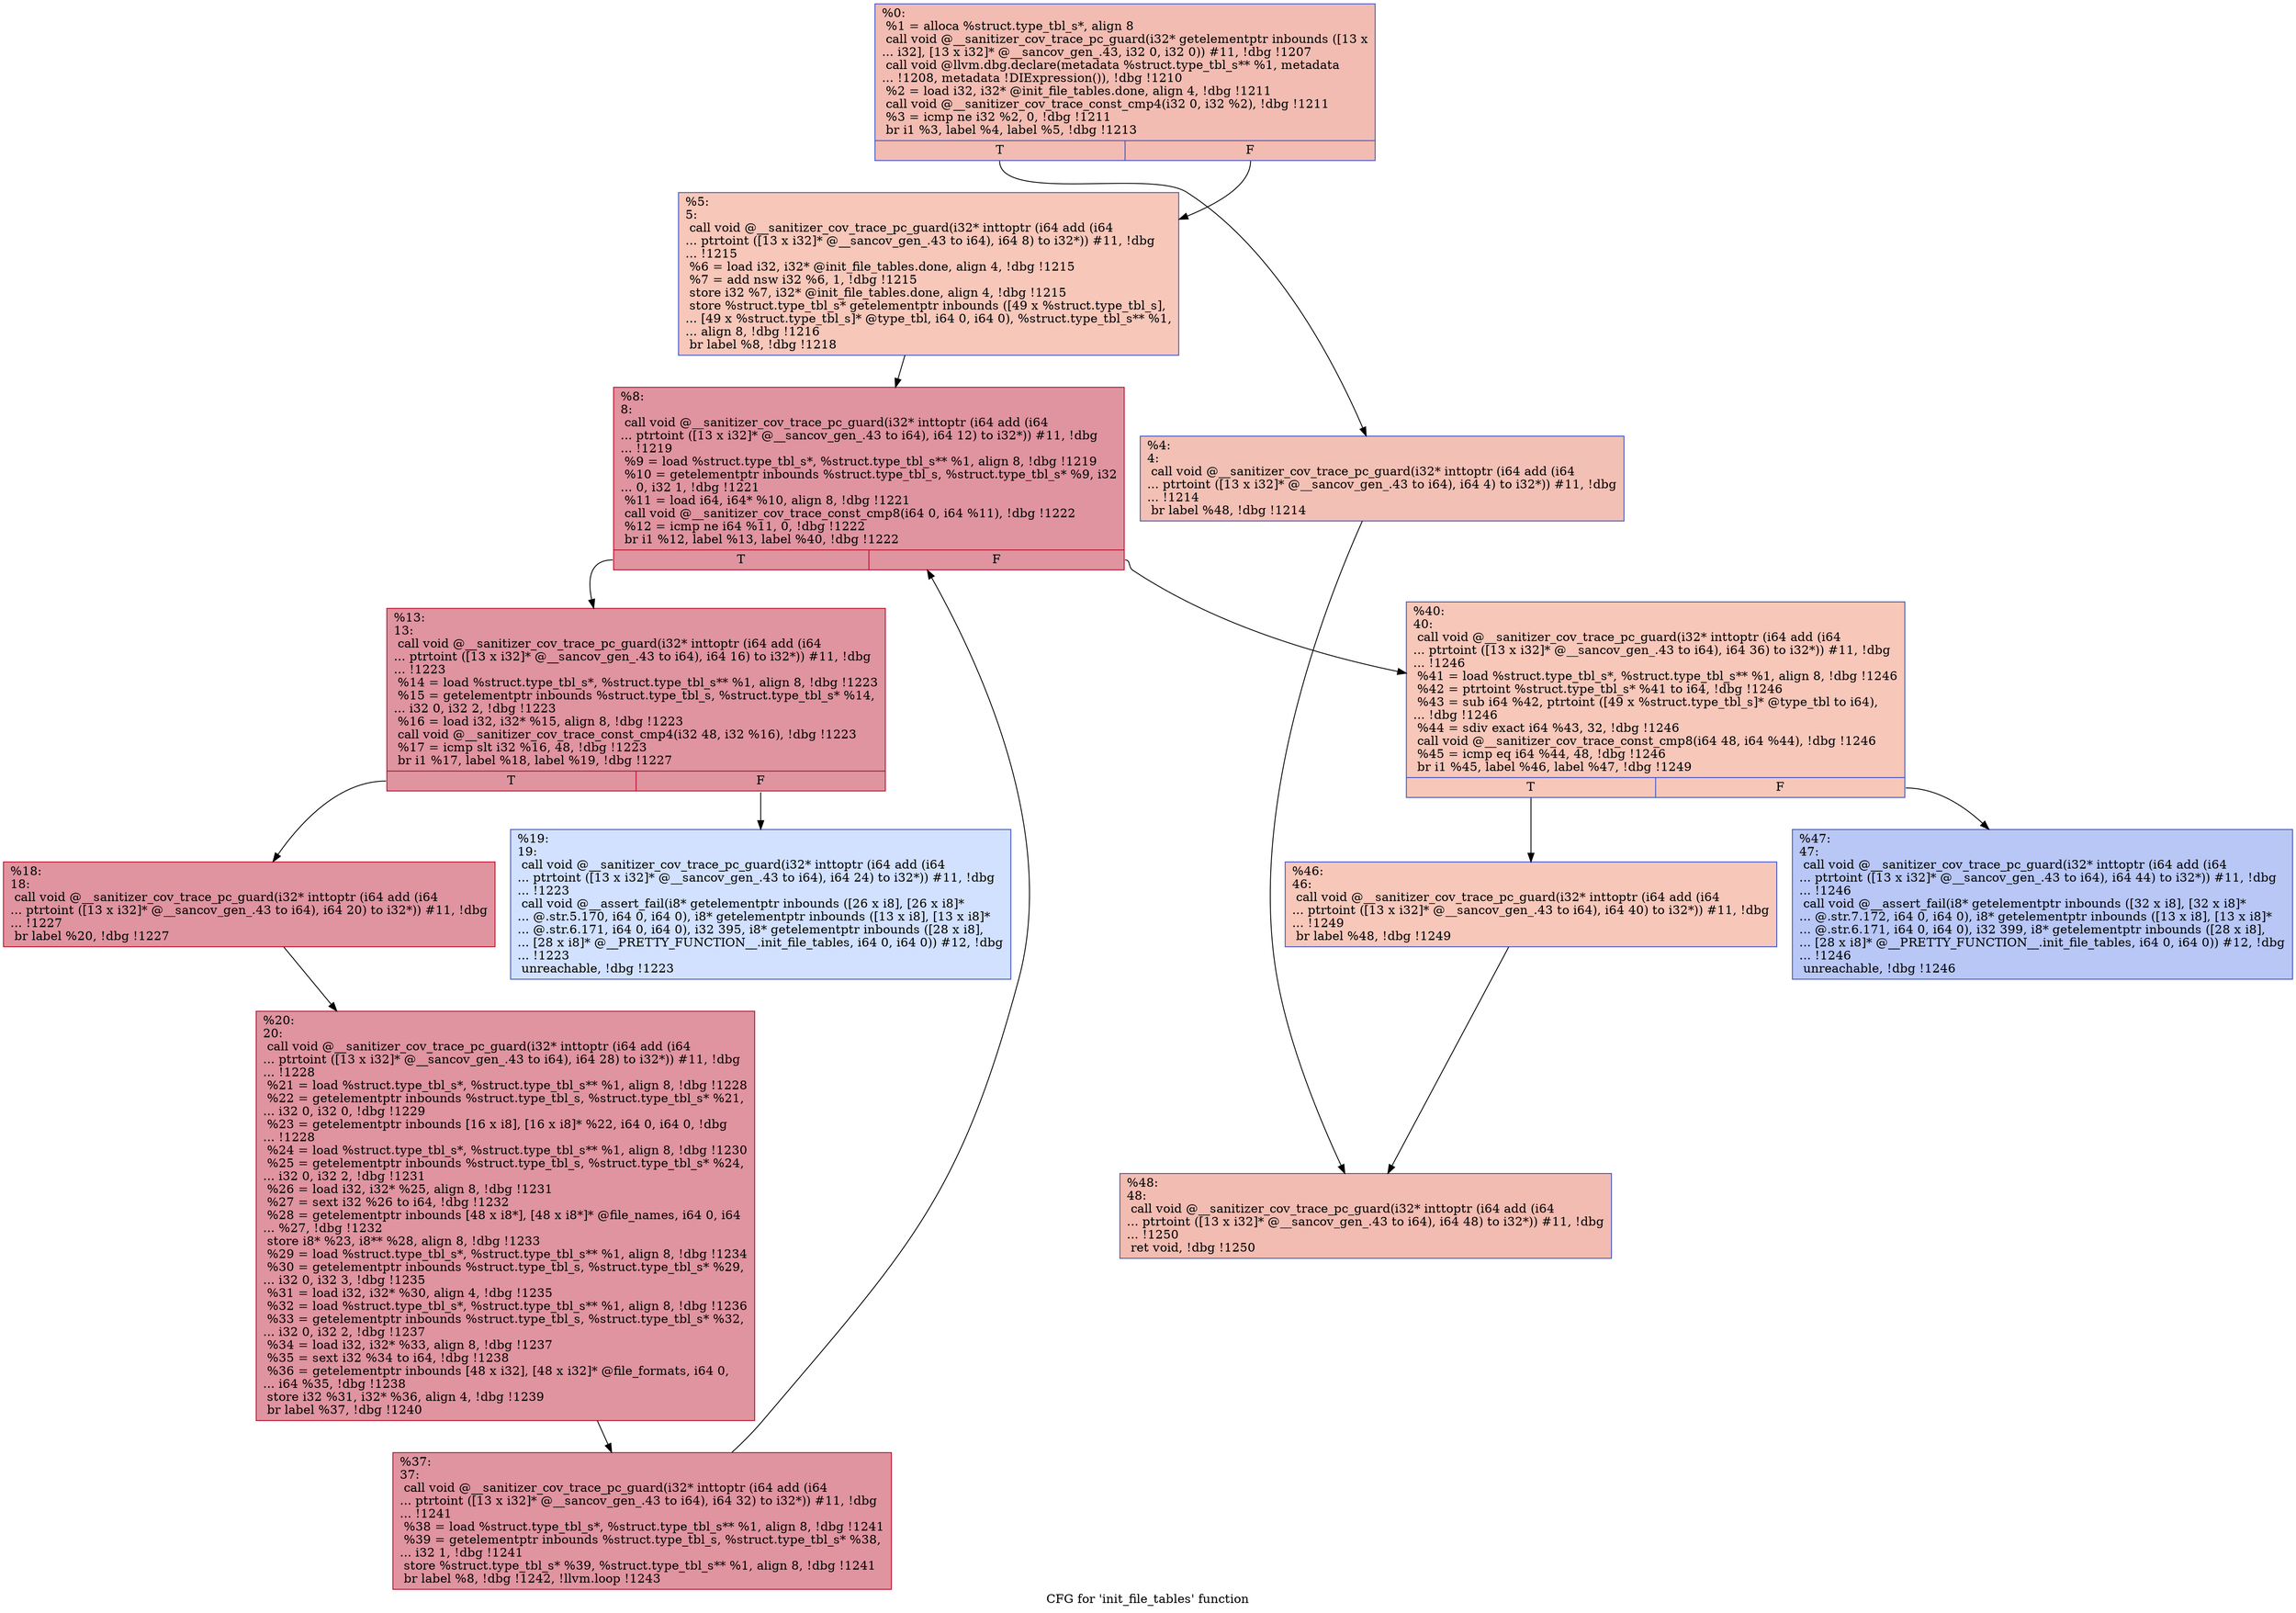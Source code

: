 digraph "CFG for 'init_file_tables' function" {
	label="CFG for 'init_file_tables' function";

	Node0x5555557f5870 [shape=record,color="#3d50c3ff", style=filled, fillcolor="#e1675170",label="{%0:\l  %1 = alloca %struct.type_tbl_s*, align 8\l  call void @__sanitizer_cov_trace_pc_guard(i32* getelementptr inbounds ([13 x\l... i32], [13 x i32]* @__sancov_gen_.43, i32 0, i32 0)) #11, !dbg !1207\l  call void @llvm.dbg.declare(metadata %struct.type_tbl_s** %1, metadata\l... !1208, metadata !DIExpression()), !dbg !1210\l  %2 = load i32, i32* @init_file_tables.done, align 4, !dbg !1211\l  call void @__sanitizer_cov_trace_const_cmp4(i32 0, i32 %2), !dbg !1211\l  %3 = icmp ne i32 %2, 0, !dbg !1211\l  br i1 %3, label %4, label %5, !dbg !1213\l|{<s0>T|<s1>F}}"];
	Node0x5555557f5870:s0 -> Node0x555555803430;
	Node0x5555557f5870:s1 -> Node0x555555803480;
	Node0x555555803430 [shape=record,color="#3d50c3ff", style=filled, fillcolor="#e5705870",label="{%4:\l4:                                                \l  call void @__sanitizer_cov_trace_pc_guard(i32* inttoptr (i64 add (i64\l... ptrtoint ([13 x i32]* @__sancov_gen_.43 to i64), i64 4) to i32*)) #11, !dbg\l... !1214\l  br label %48, !dbg !1214\l}"];
	Node0x555555803430 -> Node0x5555558037a0;
	Node0x555555803480 [shape=record,color="#3d50c3ff", style=filled, fillcolor="#ec7f6370",label="{%5:\l5:                                                \l  call void @__sanitizer_cov_trace_pc_guard(i32* inttoptr (i64 add (i64\l... ptrtoint ([13 x i32]* @__sancov_gen_.43 to i64), i64 8) to i32*)) #11, !dbg\l... !1215\l  %6 = load i32, i32* @init_file_tables.done, align 4, !dbg !1215\l  %7 = add nsw i32 %6, 1, !dbg !1215\l  store i32 %7, i32* @init_file_tables.done, align 4, !dbg !1215\l  store %struct.type_tbl_s* getelementptr inbounds ([49 x %struct.type_tbl_s],\l... [49 x %struct.type_tbl_s]* @type_tbl, i64 0, i64 0), %struct.type_tbl_s** %1,\l... align 8, !dbg !1216\l  br label %8, !dbg !1218\l}"];
	Node0x555555803480 -> Node0x5555558034d0;
	Node0x5555558034d0 [shape=record,color="#b70d28ff", style=filled, fillcolor="#b70d2870",label="{%8:\l8:                                                \l  call void @__sanitizer_cov_trace_pc_guard(i32* inttoptr (i64 add (i64\l... ptrtoint ([13 x i32]* @__sancov_gen_.43 to i64), i64 12) to i32*)) #11, !dbg\l... !1219\l  %9 = load %struct.type_tbl_s*, %struct.type_tbl_s** %1, align 8, !dbg !1219\l  %10 = getelementptr inbounds %struct.type_tbl_s, %struct.type_tbl_s* %9, i32\l... 0, i32 1, !dbg !1221\l  %11 = load i64, i64* %10, align 8, !dbg !1221\l  call void @__sanitizer_cov_trace_const_cmp8(i64 0, i64 %11), !dbg !1222\l  %12 = icmp ne i64 %11, 0, !dbg !1222\l  br i1 %12, label %13, label %40, !dbg !1222\l|{<s0>T|<s1>F}}"];
	Node0x5555558034d0:s0 -> Node0x555555803520;
	Node0x5555558034d0:s1 -> Node0x5555558036b0;
	Node0x555555803520 [shape=record,color="#b70d28ff", style=filled, fillcolor="#b70d2870",label="{%13:\l13:                                               \l  call void @__sanitizer_cov_trace_pc_guard(i32* inttoptr (i64 add (i64\l... ptrtoint ([13 x i32]* @__sancov_gen_.43 to i64), i64 16) to i32*)) #11, !dbg\l... !1223\l  %14 = load %struct.type_tbl_s*, %struct.type_tbl_s** %1, align 8, !dbg !1223\l  %15 = getelementptr inbounds %struct.type_tbl_s, %struct.type_tbl_s* %14,\l... i32 0, i32 2, !dbg !1223\l  %16 = load i32, i32* %15, align 8, !dbg !1223\l  call void @__sanitizer_cov_trace_const_cmp4(i32 48, i32 %16), !dbg !1223\l  %17 = icmp slt i32 %16, 48, !dbg !1223\l  br i1 %17, label %18, label %19, !dbg !1227\l|{<s0>T|<s1>F}}"];
	Node0x555555803520:s0 -> Node0x555555803570;
	Node0x555555803520:s1 -> Node0x5555558035c0;
	Node0x555555803570 [shape=record,color="#b70d28ff", style=filled, fillcolor="#b70d2870",label="{%18:\l18:                                               \l  call void @__sanitizer_cov_trace_pc_guard(i32* inttoptr (i64 add (i64\l... ptrtoint ([13 x i32]* @__sancov_gen_.43 to i64), i64 20) to i32*)) #11, !dbg\l... !1227\l  br label %20, !dbg !1227\l}"];
	Node0x555555803570 -> Node0x555555803610;
	Node0x5555558035c0 [shape=record,color="#3d50c3ff", style=filled, fillcolor="#9abbff70",label="{%19:\l19:                                               \l  call void @__sanitizer_cov_trace_pc_guard(i32* inttoptr (i64 add (i64\l... ptrtoint ([13 x i32]* @__sancov_gen_.43 to i64), i64 24) to i32*)) #11, !dbg\l... !1223\l  call void @__assert_fail(i8* getelementptr inbounds ([26 x i8], [26 x i8]*\l... @.str.5.170, i64 0, i64 0), i8* getelementptr inbounds ([13 x i8], [13 x i8]*\l... @.str.6.171, i64 0, i64 0), i32 395, i8* getelementptr inbounds ([28 x i8],\l... [28 x i8]* @__PRETTY_FUNCTION__.init_file_tables, i64 0, i64 0)) #12, !dbg\l... !1223\l  unreachable, !dbg !1223\l}"];
	Node0x555555803610 [shape=record,color="#b70d28ff", style=filled, fillcolor="#b70d2870",label="{%20:\l20:                                               \l  call void @__sanitizer_cov_trace_pc_guard(i32* inttoptr (i64 add (i64\l... ptrtoint ([13 x i32]* @__sancov_gen_.43 to i64), i64 28) to i32*)) #11, !dbg\l... !1228\l  %21 = load %struct.type_tbl_s*, %struct.type_tbl_s** %1, align 8, !dbg !1228\l  %22 = getelementptr inbounds %struct.type_tbl_s, %struct.type_tbl_s* %21,\l... i32 0, i32 0, !dbg !1229\l  %23 = getelementptr inbounds [16 x i8], [16 x i8]* %22, i64 0, i64 0, !dbg\l... !1228\l  %24 = load %struct.type_tbl_s*, %struct.type_tbl_s** %1, align 8, !dbg !1230\l  %25 = getelementptr inbounds %struct.type_tbl_s, %struct.type_tbl_s* %24,\l... i32 0, i32 2, !dbg !1231\l  %26 = load i32, i32* %25, align 8, !dbg !1231\l  %27 = sext i32 %26 to i64, !dbg !1232\l  %28 = getelementptr inbounds [48 x i8*], [48 x i8*]* @file_names, i64 0, i64\l... %27, !dbg !1232\l  store i8* %23, i8** %28, align 8, !dbg !1233\l  %29 = load %struct.type_tbl_s*, %struct.type_tbl_s** %1, align 8, !dbg !1234\l  %30 = getelementptr inbounds %struct.type_tbl_s, %struct.type_tbl_s* %29,\l... i32 0, i32 3, !dbg !1235\l  %31 = load i32, i32* %30, align 4, !dbg !1235\l  %32 = load %struct.type_tbl_s*, %struct.type_tbl_s** %1, align 8, !dbg !1236\l  %33 = getelementptr inbounds %struct.type_tbl_s, %struct.type_tbl_s* %32,\l... i32 0, i32 2, !dbg !1237\l  %34 = load i32, i32* %33, align 8, !dbg !1237\l  %35 = sext i32 %34 to i64, !dbg !1238\l  %36 = getelementptr inbounds [48 x i32], [48 x i32]* @file_formats, i64 0,\l... i64 %35, !dbg !1238\l  store i32 %31, i32* %36, align 4, !dbg !1239\l  br label %37, !dbg !1240\l}"];
	Node0x555555803610 -> Node0x555555803660;
	Node0x555555803660 [shape=record,color="#b70d28ff", style=filled, fillcolor="#b70d2870",label="{%37:\l37:                                               \l  call void @__sanitizer_cov_trace_pc_guard(i32* inttoptr (i64 add (i64\l... ptrtoint ([13 x i32]* @__sancov_gen_.43 to i64), i64 32) to i32*)) #11, !dbg\l... !1241\l  %38 = load %struct.type_tbl_s*, %struct.type_tbl_s** %1, align 8, !dbg !1241\l  %39 = getelementptr inbounds %struct.type_tbl_s, %struct.type_tbl_s* %38,\l... i32 1, !dbg !1241\l  store %struct.type_tbl_s* %39, %struct.type_tbl_s** %1, align 8, !dbg !1241\l  br label %8, !dbg !1242, !llvm.loop !1243\l}"];
	Node0x555555803660 -> Node0x5555558034d0;
	Node0x5555558036b0 [shape=record,color="#3d50c3ff", style=filled, fillcolor="#ec7f6370",label="{%40:\l40:                                               \l  call void @__sanitizer_cov_trace_pc_guard(i32* inttoptr (i64 add (i64\l... ptrtoint ([13 x i32]* @__sancov_gen_.43 to i64), i64 36) to i32*)) #11, !dbg\l... !1246\l  %41 = load %struct.type_tbl_s*, %struct.type_tbl_s** %1, align 8, !dbg !1246\l  %42 = ptrtoint %struct.type_tbl_s* %41 to i64, !dbg !1246\l  %43 = sub i64 %42, ptrtoint ([49 x %struct.type_tbl_s]* @type_tbl to i64),\l... !dbg !1246\l  %44 = sdiv exact i64 %43, 32, !dbg !1246\l  call void @__sanitizer_cov_trace_const_cmp8(i64 48, i64 %44), !dbg !1246\l  %45 = icmp eq i64 %44, 48, !dbg !1246\l  br i1 %45, label %46, label %47, !dbg !1249\l|{<s0>T|<s1>F}}"];
	Node0x5555558036b0:s0 -> Node0x555555803700;
	Node0x5555558036b0:s1 -> Node0x555555803750;
	Node0x555555803700 [shape=record,color="#3d50c3ff", style=filled, fillcolor="#ec7f6370",label="{%46:\l46:                                               \l  call void @__sanitizer_cov_trace_pc_guard(i32* inttoptr (i64 add (i64\l... ptrtoint ([13 x i32]* @__sancov_gen_.43 to i64), i64 40) to i32*)) #11, !dbg\l... !1249\l  br label %48, !dbg !1249\l}"];
	Node0x555555803700 -> Node0x5555558037a0;
	Node0x555555803750 [shape=record,color="#3d50c3ff", style=filled, fillcolor="#5f7fe870",label="{%47:\l47:                                               \l  call void @__sanitizer_cov_trace_pc_guard(i32* inttoptr (i64 add (i64\l... ptrtoint ([13 x i32]* @__sancov_gen_.43 to i64), i64 44) to i32*)) #11, !dbg\l... !1246\l  call void @__assert_fail(i8* getelementptr inbounds ([32 x i8], [32 x i8]*\l... @.str.7.172, i64 0, i64 0), i8* getelementptr inbounds ([13 x i8], [13 x i8]*\l... @.str.6.171, i64 0, i64 0), i32 399, i8* getelementptr inbounds ([28 x i8],\l... [28 x i8]* @__PRETTY_FUNCTION__.init_file_tables, i64 0, i64 0)) #12, !dbg\l... !1246\l  unreachable, !dbg !1246\l}"];
	Node0x5555558037a0 [shape=record,color="#3d50c3ff", style=filled, fillcolor="#e1675170",label="{%48:\l48:                                               \l  call void @__sanitizer_cov_trace_pc_guard(i32* inttoptr (i64 add (i64\l... ptrtoint ([13 x i32]* @__sancov_gen_.43 to i64), i64 48) to i32*)) #11, !dbg\l... !1250\l  ret void, !dbg !1250\l}"];
}

